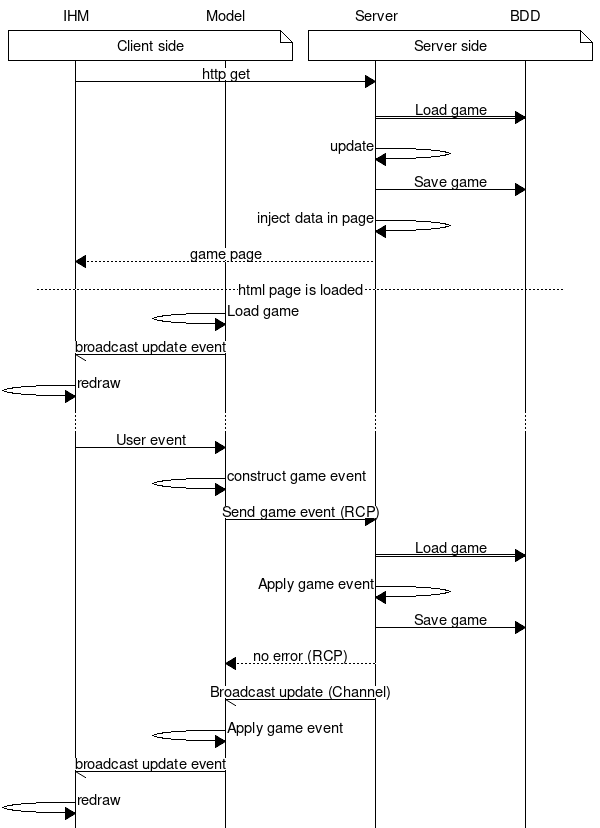 msc {
  IHM,Model,Server,BDD;

  IHM note Model [label="Client side"],
  Server note BDD [label="Server side"];

  IHM => Server [ label = "http get" ];
  Server :> BDD [ label = "Load game"];
  Server => Server [ label = "update"];
  Server => BDD [ label = "Save game"];
  Server => Server [ label = "inject data in page"];
  IHM << Server [ label = "game page"];
  
  
  --- [label="html page is loaded"];
  
  Model => Model [ label = "Load game"];
  IHM <- Model [ label = "broadcast update event"];
  IHM => IHM [ label = "redraw"];
  
  ...;
  
  IHM => Model [ label = "User event"];
  Model => Model [ label = "construct game event"];
  Model => Server [ label = "Send game event (RCP)"];
  Server :> BDD [ label = "Load game"];
  Server => Server [ label = "Apply game event"];
  Server => BDD [ label = "Save game"];
  Model << Server [ label = "no error (RCP)"];
  Model <- Server [ label = "Broadcast update (Channel)" ];
  Model => Model [ label = "Apply game event"];
  IHM <- Model [ label = "broadcast update event"];
  IHM => IHM [ label = "redraw"];
}
